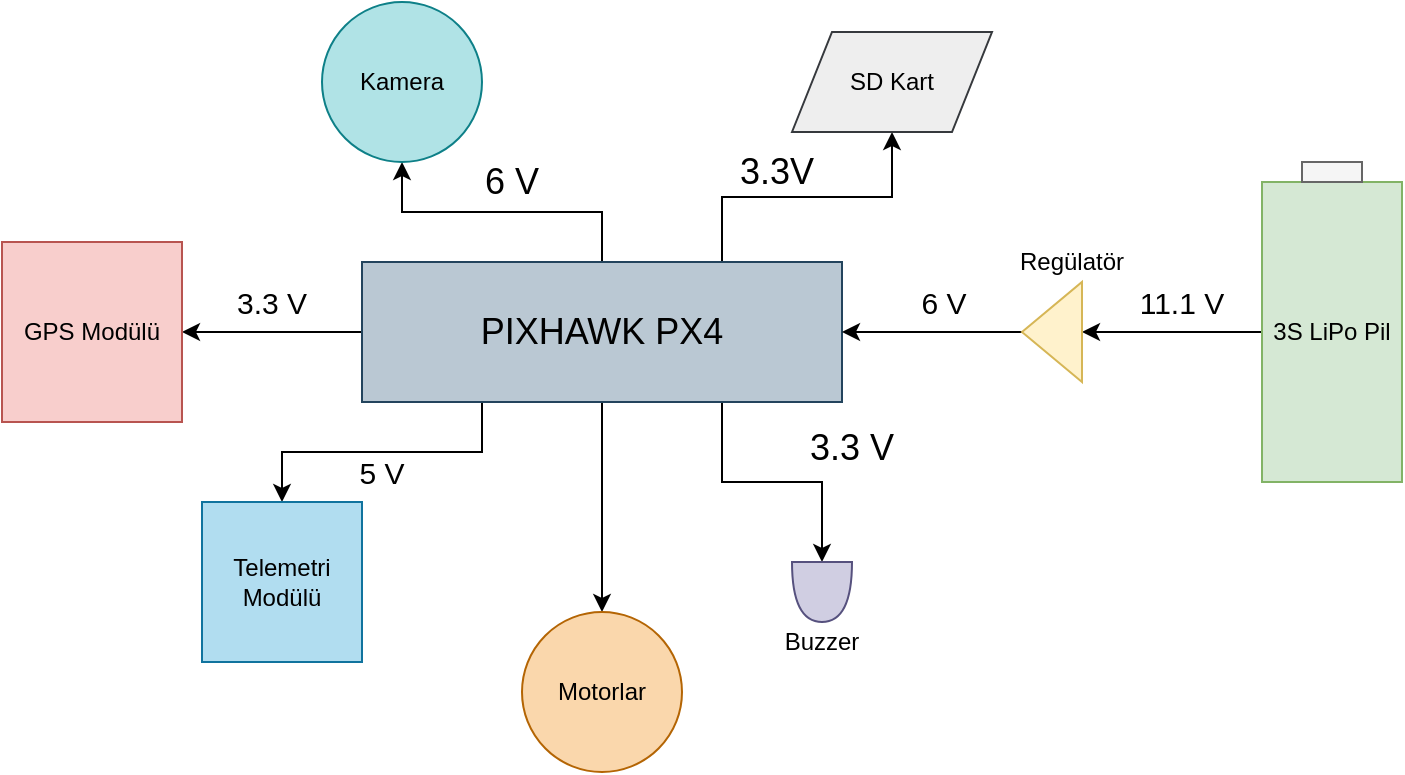 <mxfile version="14.5.10" type="github">
  <diagram id="O78C8ONcDkfwlYimOGQI" name="Page-1">
    <mxGraphModel dx="998" dy="548" grid="1" gridSize="10" guides="1" tooltips="1" connect="1" arrows="1" fold="1" page="1" pageScale="1" pageWidth="827" pageHeight="1169" math="0" shadow="0">
      <root>
        <mxCell id="0" />
        <mxCell id="1" parent="0" />
        <mxCell id="cQf9F2GoGwsrB8zBlsyi-5" style="edgeStyle=orthogonalEdgeStyle;rounded=0;orthogonalLoop=1;jettySize=auto;html=1;entryX=1;entryY=0.5;entryDx=0;entryDy=0;" parent="1" source="cQf9F2GoGwsrB8zBlsyi-3" target="cQf9F2GoGwsrB8zBlsyi-4" edge="1">
          <mxGeometry relative="1" as="geometry" />
        </mxCell>
        <mxCell id="cQf9F2GoGwsrB8zBlsyi-15" style="edgeStyle=orthogonalEdgeStyle;rounded=0;orthogonalLoop=1;jettySize=auto;html=1;entryX=0;entryY=0.5;entryDx=0;entryDy=0;" parent="1" source="cQf9F2GoGwsrB8zBlsyi-3" target="cQf9F2GoGwsrB8zBlsyi-13" edge="1">
          <mxGeometry relative="1" as="geometry" />
        </mxCell>
        <mxCell id="cQf9F2GoGwsrB8zBlsyi-21" style="edgeStyle=orthogonalEdgeStyle;rounded=0;orthogonalLoop=1;jettySize=auto;html=1;exitX=0.25;exitY=1;exitDx=0;exitDy=0;" parent="1" source="cQf9F2GoGwsrB8zBlsyi-3" target="cQf9F2GoGwsrB8zBlsyi-6" edge="1">
          <mxGeometry relative="1" as="geometry" />
        </mxCell>
        <mxCell id="cQf9F2GoGwsrB8zBlsyi-24" style="edgeStyle=orthogonalEdgeStyle;rounded=0;orthogonalLoop=1;jettySize=auto;html=1;entryX=0.5;entryY=1;entryDx=0;entryDy=0;" parent="1" source="cQf9F2GoGwsrB8zBlsyi-3" target="cQf9F2GoGwsrB8zBlsyi-23" edge="1">
          <mxGeometry relative="1" as="geometry" />
        </mxCell>
        <mxCell id="cQf9F2GoGwsrB8zBlsyi-35" style="edgeStyle=orthogonalEdgeStyle;rounded=0;orthogonalLoop=1;jettySize=auto;html=1;exitX=0.75;exitY=1;exitDx=0;exitDy=0;entryX=0;entryY=0.5;entryDx=0;entryDy=0;entryPerimeter=0;" parent="1" source="cQf9F2GoGwsrB8zBlsyi-3" target="cQf9F2GoGwsrB8zBlsyi-33" edge="1">
          <mxGeometry relative="1" as="geometry" />
        </mxCell>
        <mxCell id="oFhVJw2CH9Ws3fH10for-2" style="edgeStyle=orthogonalEdgeStyle;rounded=0;orthogonalLoop=1;jettySize=auto;html=1;exitX=0.75;exitY=0;exitDx=0;exitDy=0;entryX=0.5;entryY=1;entryDx=0;entryDy=0;" parent="1" source="cQf9F2GoGwsrB8zBlsyi-3" target="oFhVJw2CH9Ws3fH10for-1" edge="1">
          <mxGeometry relative="1" as="geometry" />
        </mxCell>
        <mxCell id="cQf9F2GoGwsrB8zBlsyi-3" value="&lt;font style=&quot;font-size: 18px&quot;&gt;PIXHAWK PX4&lt;/font&gt;" style="rounded=0;whiteSpace=wrap;html=1;fillColor=#bac8d3;strokeColor=#23445d;" parent="1" vertex="1">
          <mxGeometry x="190" y="160" width="240" height="70" as="geometry" />
        </mxCell>
        <mxCell id="cQf9F2GoGwsrB8zBlsyi-4" value="GPS Modülü" style="whiteSpace=wrap;html=1;aspect=fixed;fillColor=#f8cecc;strokeColor=#b85450;" parent="1" vertex="1">
          <mxGeometry x="10" y="150" width="90" height="90" as="geometry" />
        </mxCell>
        <mxCell id="cQf9F2GoGwsrB8zBlsyi-6" value="Telemetri Modülü" style="whiteSpace=wrap;html=1;aspect=fixed;fillColor=#b1ddf0;strokeColor=#10739e;" parent="1" vertex="1">
          <mxGeometry x="110" y="280" width="80" height="80" as="geometry" />
        </mxCell>
        <mxCell id="cQf9F2GoGwsrB8zBlsyi-32" style="edgeStyle=orthogonalEdgeStyle;rounded=0;orthogonalLoop=1;jettySize=auto;html=1;exitX=0;exitY=0.5;exitDx=0;exitDy=0;entryX=0;entryY=0.5;entryDx=0;entryDy=0;" parent="1" source="cQf9F2GoGwsrB8zBlsyi-8" target="cQf9F2GoGwsrB8zBlsyi-28" edge="1">
          <mxGeometry relative="1" as="geometry" />
        </mxCell>
        <mxCell id="cQf9F2GoGwsrB8zBlsyi-8" value="3S LiPo Pil" style="rounded=0;whiteSpace=wrap;html=1;fillColor=#d5e8d4;strokeColor=#82b366;" parent="1" vertex="1">
          <mxGeometry x="640" y="120" width="70" height="150" as="geometry" />
        </mxCell>
        <mxCell id="cQf9F2GoGwsrB8zBlsyi-9" value="" style="rounded=0;whiteSpace=wrap;html=1;fillColor=#f5f5f5;strokeColor=#666666;fontColor=#333333;" parent="1" vertex="1">
          <mxGeometry x="660" y="110" width="30" height="10" as="geometry" />
        </mxCell>
        <mxCell id="cQf9F2GoGwsrB8zBlsyi-13" value="Motorlar" style="ellipse;whiteSpace=wrap;html=1;aspect=fixed;fillColor=#fad7ac;strokeColor=#b46504;direction=south;" parent="1" vertex="1">
          <mxGeometry x="270" y="335" width="80" height="80" as="geometry" />
        </mxCell>
        <mxCell id="cQf9F2GoGwsrB8zBlsyi-16" value="&lt;span style=&quot;font-size: 15px&quot;&gt;3.3 V&lt;/span&gt;" style="text;html=1;strokeColor=none;fillColor=none;align=center;verticalAlign=middle;whiteSpace=wrap;rounded=0;" parent="1" vertex="1">
          <mxGeometry x="100" y="170" width="90" height="20" as="geometry" />
        </mxCell>
        <mxCell id="cQf9F2GoGwsrB8zBlsyi-18" value="&lt;font style=&quot;font-size: 15px&quot;&gt;6 V&lt;/font&gt;" style="text;html=1;strokeColor=none;fillColor=none;align=center;verticalAlign=middle;whiteSpace=wrap;rounded=0;" parent="1" vertex="1">
          <mxGeometry x="441" y="170" width="80" height="20" as="geometry" />
        </mxCell>
        <mxCell id="cQf9F2GoGwsrB8zBlsyi-22" value="&lt;font style=&quot;font-size: 15px&quot;&gt;5 V&lt;/font&gt;" style="text;html=1;strokeColor=none;fillColor=none;align=center;verticalAlign=middle;whiteSpace=wrap;rounded=0;" parent="1" vertex="1">
          <mxGeometry x="160" y="260" width="80" height="10" as="geometry" />
        </mxCell>
        <mxCell id="cQf9F2GoGwsrB8zBlsyi-23" value="&lt;font style=&quot;font-size: 12px&quot;&gt;Kamera&lt;/font&gt;" style="ellipse;whiteSpace=wrap;html=1;aspect=fixed;fillColor=#b0e3e6;strokeColor=#0e8088;" parent="1" vertex="1">
          <mxGeometry x="170" y="30" width="80" height="80" as="geometry" />
        </mxCell>
        <mxCell id="cQf9F2GoGwsrB8zBlsyi-25" value="&lt;font style=&quot;font-size: 18px&quot;&gt;6 V&lt;/font&gt;" style="text;html=1;strokeColor=none;fillColor=none;align=center;verticalAlign=middle;whiteSpace=wrap;rounded=0;" parent="1" vertex="1">
          <mxGeometry x="220" y="110" width="90" height="20" as="geometry" />
        </mxCell>
        <mxCell id="cQf9F2GoGwsrB8zBlsyi-26" style="edgeStyle=orthogonalEdgeStyle;rounded=0;orthogonalLoop=1;jettySize=auto;html=1;exitX=0.5;exitY=1;exitDx=0;exitDy=0;" parent="1" source="cQf9F2GoGwsrB8zBlsyi-22" target="cQf9F2GoGwsrB8zBlsyi-22" edge="1">
          <mxGeometry relative="1" as="geometry" />
        </mxCell>
        <mxCell id="cQf9F2GoGwsrB8zBlsyi-29" style="edgeStyle=orthogonalEdgeStyle;rounded=0;orthogonalLoop=1;jettySize=auto;html=1;exitX=1;exitY=0.5;exitDx=0;exitDy=0;entryX=1;entryY=0.5;entryDx=0;entryDy=0;" parent="1" source="cQf9F2GoGwsrB8zBlsyi-28" target="cQf9F2GoGwsrB8zBlsyi-3" edge="1">
          <mxGeometry relative="1" as="geometry" />
        </mxCell>
        <mxCell id="cQf9F2GoGwsrB8zBlsyi-28" value="" style="triangle;whiteSpace=wrap;html=1;rotation=-180;fillColor=#fff2cc;strokeColor=#d6b656;" parent="1" vertex="1">
          <mxGeometry x="520" y="170" width="30" height="50" as="geometry" />
        </mxCell>
        <mxCell id="cQf9F2GoGwsrB8zBlsyi-30" value="Regülatör" style="text;html=1;strokeColor=none;fillColor=none;align=center;verticalAlign=middle;whiteSpace=wrap;rounded=0;" parent="1" vertex="1">
          <mxGeometry x="510" y="150" width="70" height="20" as="geometry" />
        </mxCell>
        <mxCell id="cQf9F2GoGwsrB8zBlsyi-33" value="" style="shape=or;whiteSpace=wrap;html=1;rotation=90;fillColor=#d0cee2;strokeColor=#56517e;" parent="1" vertex="1">
          <mxGeometry x="405" y="310" width="30" height="30" as="geometry" />
        </mxCell>
        <mxCell id="cQf9F2GoGwsrB8zBlsyi-34" value="Buzzer" style="text;html=1;strokeColor=none;fillColor=none;align=center;verticalAlign=middle;whiteSpace=wrap;rounded=0;" parent="1" vertex="1">
          <mxGeometry x="400" y="340" width="40" height="20" as="geometry" />
        </mxCell>
        <mxCell id="jodgky5C-95-XnNdubOF-1" value="&lt;font style=&quot;font-size: 18px&quot;&gt;3.3 V&lt;/font&gt;" style="text;html=1;strokeColor=none;fillColor=none;align=center;verticalAlign=middle;whiteSpace=wrap;rounded=0;" parent="1" vertex="1">
          <mxGeometry x="380" y="245" width="110" height="15" as="geometry" />
        </mxCell>
        <mxCell id="oFhVJw2CH9Ws3fH10for-1" value="SD Kart" style="shape=parallelogram;perimeter=parallelogramPerimeter;whiteSpace=wrap;html=1;fixedSize=1;fillColor=#eeeeee;strokeColor=#36393d;" parent="1" vertex="1">
          <mxGeometry x="405" y="45" width="100" height="50" as="geometry" />
        </mxCell>
        <mxCell id="oFhVJw2CH9Ws3fH10for-3" value="&lt;font style=&quot;font-size: 18px&quot;&gt;3.3V&lt;/font&gt;" style="text;html=1;strokeColor=none;fillColor=none;align=center;verticalAlign=middle;whiteSpace=wrap;rounded=0;" parent="1" vertex="1">
          <mxGeometry x="340" y="105" width="115" height="20" as="geometry" />
        </mxCell>
        <mxCell id="Ob3uum1sRNHvnhKQQiZw-1" value="&lt;font style=&quot;font-size: 15px&quot;&gt;11.1 V&lt;/font&gt;" style="text;html=1;strokeColor=none;fillColor=none;align=center;verticalAlign=middle;whiteSpace=wrap;rounded=0;" vertex="1" parent="1">
          <mxGeometry x="570" y="170" width="60" height="20" as="geometry" />
        </mxCell>
      </root>
    </mxGraphModel>
  </diagram>
</mxfile>
